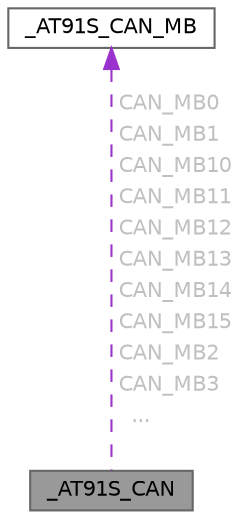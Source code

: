 digraph "_AT91S_CAN"
{
 // LATEX_PDF_SIZE
  bgcolor="transparent";
  edge [fontname=Helvetica,fontsize=10,labelfontname=Helvetica,labelfontsize=10];
  node [fontname=Helvetica,fontsize=10,shape=box,height=0.2,width=0.4];
  Node1 [id="Node000001",label="_AT91S_CAN",height=0.2,width=0.4,color="gray40", fillcolor="grey60", style="filled", fontcolor="black",tooltip=" "];
  Node2 -> Node1 [id="edge1_Node000001_Node000002",dir="back",color="darkorchid3",style="dashed",tooltip=" ",label=<<TABLE CELLBORDER="0" BORDER="0"><TR><TD VALIGN="top" ALIGN="LEFT" CELLPADDING="1" CELLSPACING="0">CAN_MB0</TD></TR>
<TR><TD VALIGN="top" ALIGN="LEFT" CELLPADDING="1" CELLSPACING="0">CAN_MB1</TD></TR>
<TR><TD VALIGN="top" ALIGN="LEFT" CELLPADDING="1" CELLSPACING="0">CAN_MB10</TD></TR>
<TR><TD VALIGN="top" ALIGN="LEFT" CELLPADDING="1" CELLSPACING="0">CAN_MB11</TD></TR>
<TR><TD VALIGN="top" ALIGN="LEFT" CELLPADDING="1" CELLSPACING="0">CAN_MB12</TD></TR>
<TR><TD VALIGN="top" ALIGN="LEFT" CELLPADDING="1" CELLSPACING="0">CAN_MB13</TD></TR>
<TR><TD VALIGN="top" ALIGN="LEFT" CELLPADDING="1" CELLSPACING="0">CAN_MB14</TD></TR>
<TR><TD VALIGN="top" ALIGN="LEFT" CELLPADDING="1" CELLSPACING="0">CAN_MB15</TD></TR>
<TR><TD VALIGN="top" ALIGN="LEFT" CELLPADDING="1" CELLSPACING="0">CAN_MB2</TD></TR>
<TR><TD VALIGN="top" ALIGN="LEFT" CELLPADDING="1" CELLSPACING="0">CAN_MB3</TD></TR>
<TR><TD VALIGN="top" ALIGN="LEFT" CELLPADDING="1" CELLSPACING="0">  ...</TD></TR>
</TABLE>> ,fontcolor="grey" ];
  Node2 [id="Node000002",label="_AT91S_CAN_MB",height=0.2,width=0.4,color="gray40", fillcolor="white", style="filled",URL="$struct___a_t91_s___c_a_n___m_b.html",tooltip=" "];
}
